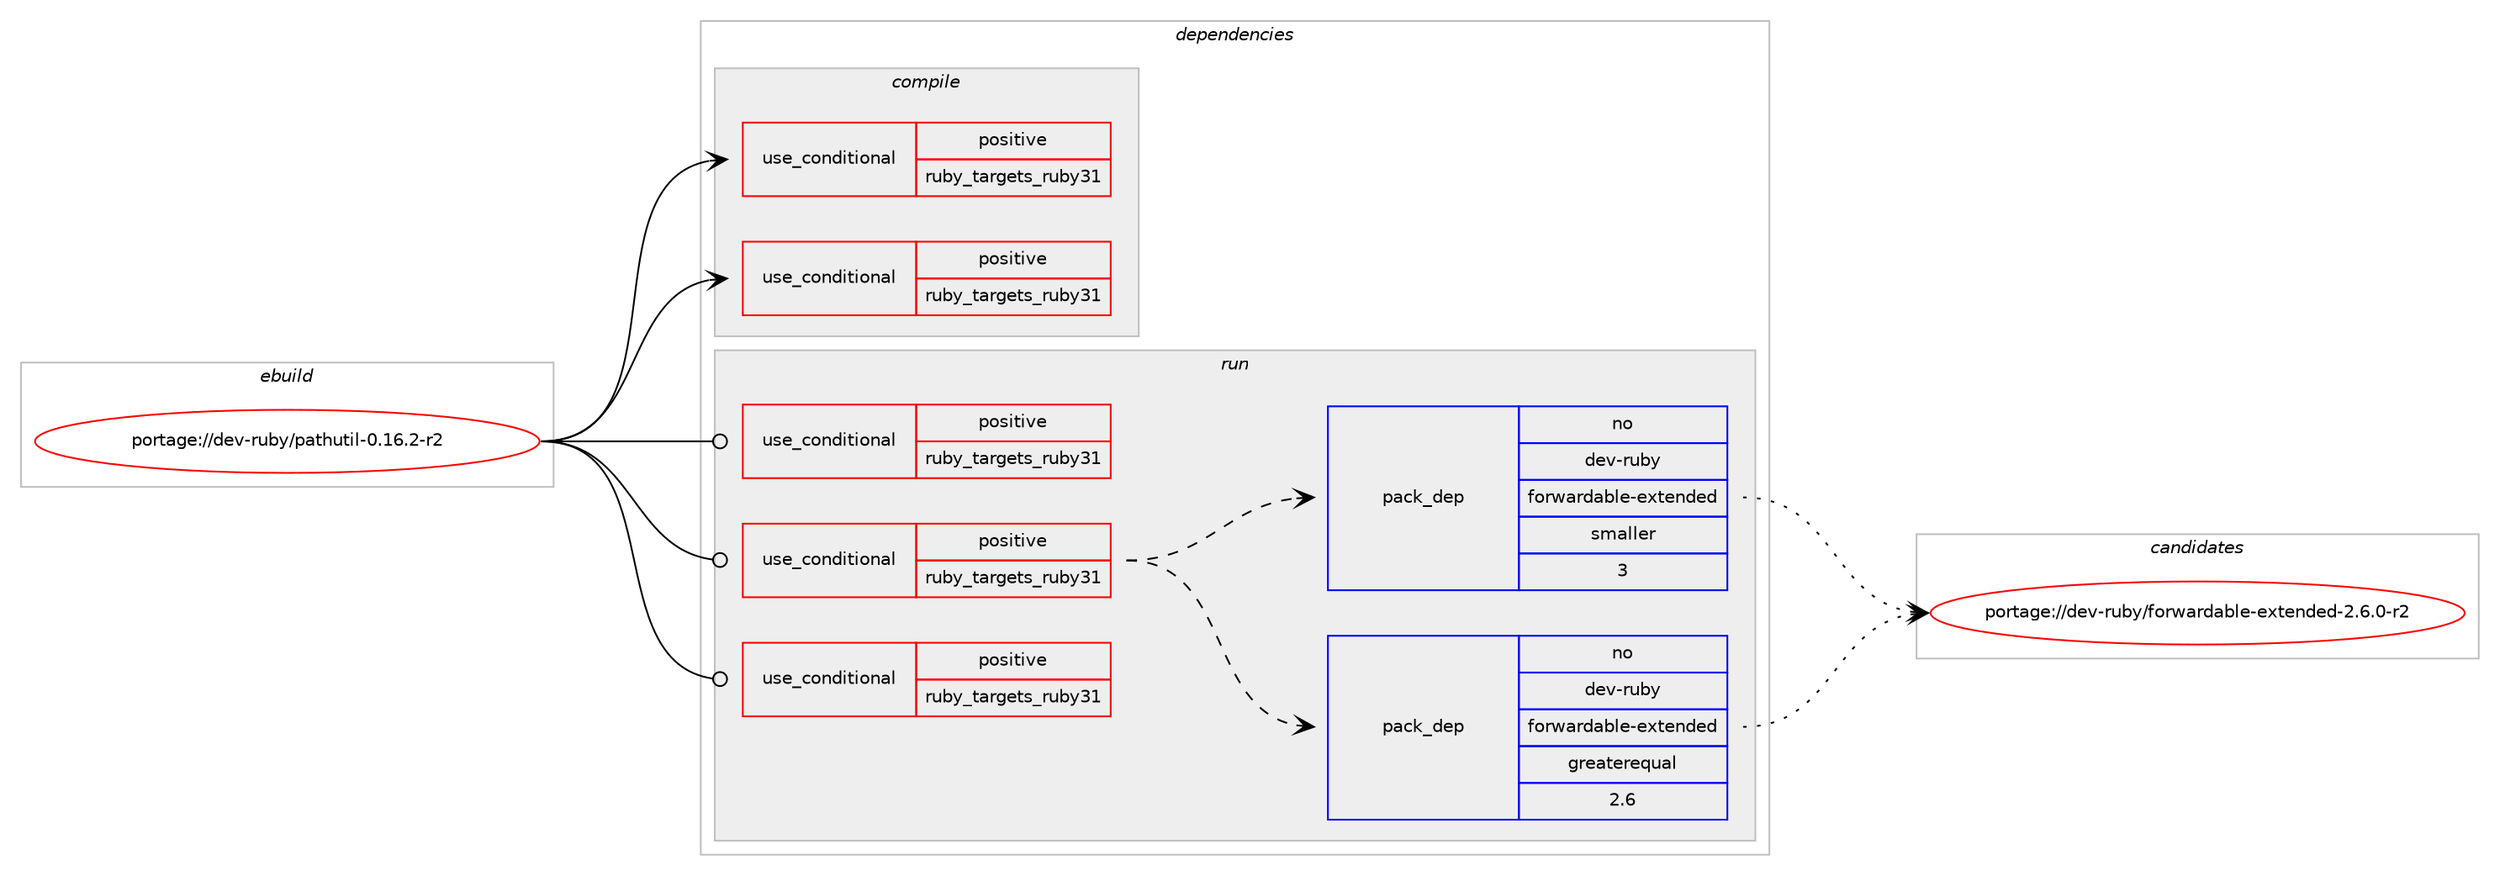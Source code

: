 digraph prolog {

# *************
# Graph options
# *************

newrank=true;
concentrate=true;
compound=true;
graph [rankdir=LR,fontname=Helvetica,fontsize=10,ranksep=1.5];#, ranksep=2.5, nodesep=0.2];
edge  [arrowhead=vee];
node  [fontname=Helvetica,fontsize=10];

# **********
# The ebuild
# **********

subgraph cluster_leftcol {
color=gray;
rank=same;
label=<<i>ebuild</i>>;
id [label="portage://dev-ruby/pathutil-0.16.2-r2", color=red, width=4, href="../dev-ruby/pathutil-0.16.2-r2.svg"];
}

# ****************
# The dependencies
# ****************

subgraph cluster_midcol {
color=gray;
label=<<i>dependencies</i>>;
subgraph cluster_compile {
fillcolor="#eeeeee";
style=filled;
label=<<i>compile</i>>;
subgraph cond50944 {
dependency98835 [label=<<TABLE BORDER="0" CELLBORDER="1" CELLSPACING="0" CELLPADDING="4"><TR><TD ROWSPAN="3" CELLPADDING="10">use_conditional</TD></TR><TR><TD>positive</TD></TR><TR><TD>ruby_targets_ruby31</TD></TR></TABLE>>, shape=none, color=red];
# *** BEGIN UNKNOWN DEPENDENCY TYPE (TODO) ***
# dependency98835 -> package_dependency(portage://dev-ruby/pathutil-0.16.2-r2,install,no,dev-lang,ruby,none,[,,],[slot(3.1)],[])
# *** END UNKNOWN DEPENDENCY TYPE (TODO) ***

}
id:e -> dependency98835:w [weight=20,style="solid",arrowhead="vee"];
subgraph cond50945 {
dependency98836 [label=<<TABLE BORDER="0" CELLBORDER="1" CELLSPACING="0" CELLPADDING="4"><TR><TD ROWSPAN="3" CELLPADDING="10">use_conditional</TD></TR><TR><TD>positive</TD></TR><TR><TD>ruby_targets_ruby31</TD></TR></TABLE>>, shape=none, color=red];
# *** BEGIN UNKNOWN DEPENDENCY TYPE (TODO) ***
# dependency98836 -> package_dependency(portage://dev-ruby/pathutil-0.16.2-r2,install,no,virtual,rubygems,none,[,,],[],[use(enable(ruby_targets_ruby31),negative)])
# *** END UNKNOWN DEPENDENCY TYPE (TODO) ***

}
id:e -> dependency98836:w [weight=20,style="solid",arrowhead="vee"];
}
subgraph cluster_compileandrun {
fillcolor="#eeeeee";
style=filled;
label=<<i>compile and run</i>>;
}
subgraph cluster_run {
fillcolor="#eeeeee";
style=filled;
label=<<i>run</i>>;
subgraph cond50946 {
dependency98837 [label=<<TABLE BORDER="0" CELLBORDER="1" CELLSPACING="0" CELLPADDING="4"><TR><TD ROWSPAN="3" CELLPADDING="10">use_conditional</TD></TR><TR><TD>positive</TD></TR><TR><TD>ruby_targets_ruby31</TD></TR></TABLE>>, shape=none, color=red];
# *** BEGIN UNKNOWN DEPENDENCY TYPE (TODO) ***
# dependency98837 -> package_dependency(portage://dev-ruby/pathutil-0.16.2-r2,run,no,dev-lang,ruby,none,[,,],[slot(3.1)],[])
# *** END UNKNOWN DEPENDENCY TYPE (TODO) ***

}
id:e -> dependency98837:w [weight=20,style="solid",arrowhead="odot"];
subgraph cond50947 {
dependency98838 [label=<<TABLE BORDER="0" CELLBORDER="1" CELLSPACING="0" CELLPADDING="4"><TR><TD ROWSPAN="3" CELLPADDING="10">use_conditional</TD></TR><TR><TD>positive</TD></TR><TR><TD>ruby_targets_ruby31</TD></TR></TABLE>>, shape=none, color=red];
subgraph pack46574 {
dependency98839 [label=<<TABLE BORDER="0" CELLBORDER="1" CELLSPACING="0" CELLPADDING="4" WIDTH="220"><TR><TD ROWSPAN="6" CELLPADDING="30">pack_dep</TD></TR><TR><TD WIDTH="110">no</TD></TR><TR><TD>dev-ruby</TD></TR><TR><TD>forwardable-extended</TD></TR><TR><TD>greaterequal</TD></TR><TR><TD>2.6</TD></TR></TABLE>>, shape=none, color=blue];
}
dependency98838:e -> dependency98839:w [weight=20,style="dashed",arrowhead="vee"];
subgraph pack46575 {
dependency98840 [label=<<TABLE BORDER="0" CELLBORDER="1" CELLSPACING="0" CELLPADDING="4" WIDTH="220"><TR><TD ROWSPAN="6" CELLPADDING="30">pack_dep</TD></TR><TR><TD WIDTH="110">no</TD></TR><TR><TD>dev-ruby</TD></TR><TR><TD>forwardable-extended</TD></TR><TR><TD>smaller</TD></TR><TR><TD>3</TD></TR></TABLE>>, shape=none, color=blue];
}
dependency98838:e -> dependency98840:w [weight=20,style="dashed",arrowhead="vee"];
}
id:e -> dependency98838:w [weight=20,style="solid",arrowhead="odot"];
subgraph cond50948 {
dependency98841 [label=<<TABLE BORDER="0" CELLBORDER="1" CELLSPACING="0" CELLPADDING="4"><TR><TD ROWSPAN="3" CELLPADDING="10">use_conditional</TD></TR><TR><TD>positive</TD></TR><TR><TD>ruby_targets_ruby31</TD></TR></TABLE>>, shape=none, color=red];
# *** BEGIN UNKNOWN DEPENDENCY TYPE (TODO) ***
# dependency98841 -> package_dependency(portage://dev-ruby/pathutil-0.16.2-r2,run,no,virtual,rubygems,none,[,,],[],[use(enable(ruby_targets_ruby31),negative)])
# *** END UNKNOWN DEPENDENCY TYPE (TODO) ***

}
id:e -> dependency98841:w [weight=20,style="solid",arrowhead="odot"];
}
}

# **************
# The candidates
# **************

subgraph cluster_choices {
rank=same;
color=gray;
label=<<i>candidates</i>>;

subgraph choice46574 {
color=black;
nodesep=1;
choice100101118451141179812147102111114119971141009798108101451011201161011101001011004550465446484511450 [label="portage://dev-ruby/forwardable-extended-2.6.0-r2", color=red, width=4,href="../dev-ruby/forwardable-extended-2.6.0-r2.svg"];
dependency98839:e -> choice100101118451141179812147102111114119971141009798108101451011201161011101001011004550465446484511450:w [style=dotted,weight="100"];
}
subgraph choice46575 {
color=black;
nodesep=1;
choice100101118451141179812147102111114119971141009798108101451011201161011101001011004550465446484511450 [label="portage://dev-ruby/forwardable-extended-2.6.0-r2", color=red, width=4,href="../dev-ruby/forwardable-extended-2.6.0-r2.svg"];
dependency98840:e -> choice100101118451141179812147102111114119971141009798108101451011201161011101001011004550465446484511450:w [style=dotted,weight="100"];
}
}

}

